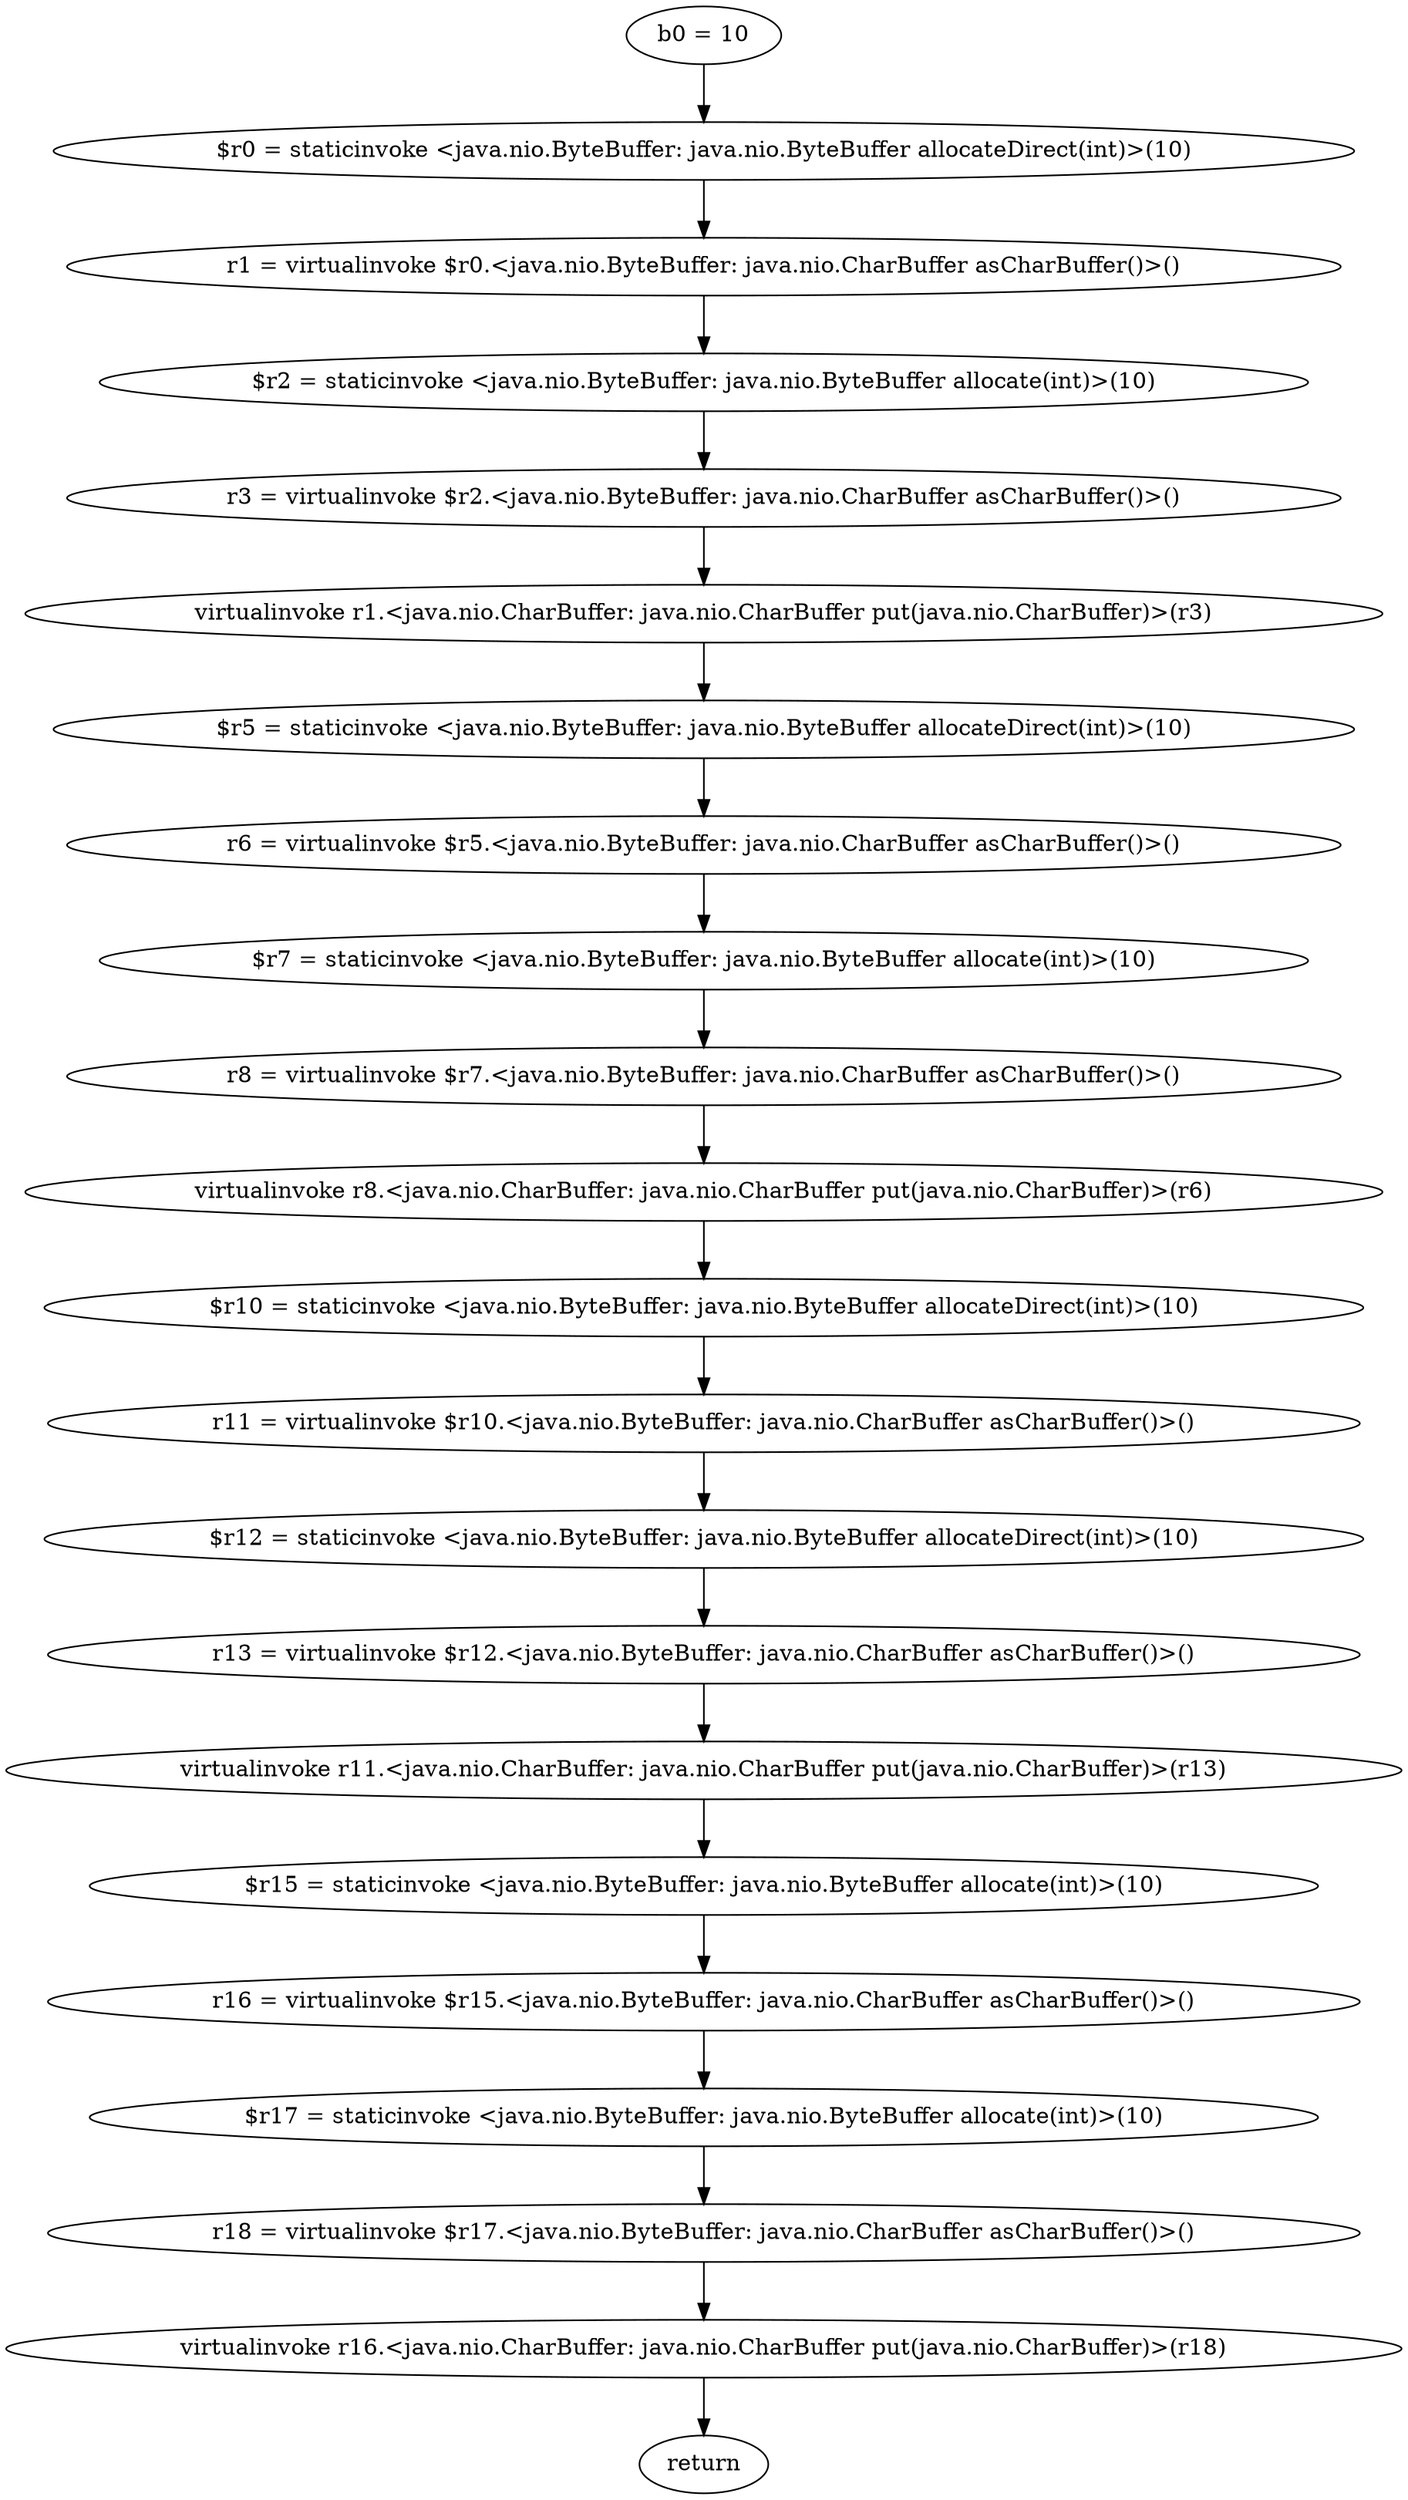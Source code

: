 digraph "unitGraph" {
    "b0 = 10"
    "$r0 = staticinvoke <java.nio.ByteBuffer: java.nio.ByteBuffer allocateDirect(int)>(10)"
    "r1 = virtualinvoke $r0.<java.nio.ByteBuffer: java.nio.CharBuffer asCharBuffer()>()"
    "$r2 = staticinvoke <java.nio.ByteBuffer: java.nio.ByteBuffer allocate(int)>(10)"
    "r3 = virtualinvoke $r2.<java.nio.ByteBuffer: java.nio.CharBuffer asCharBuffer()>()"
    "virtualinvoke r1.<java.nio.CharBuffer: java.nio.CharBuffer put(java.nio.CharBuffer)>(r3)"
    "$r5 = staticinvoke <java.nio.ByteBuffer: java.nio.ByteBuffer allocateDirect(int)>(10)"
    "r6 = virtualinvoke $r5.<java.nio.ByteBuffer: java.nio.CharBuffer asCharBuffer()>()"
    "$r7 = staticinvoke <java.nio.ByteBuffer: java.nio.ByteBuffer allocate(int)>(10)"
    "r8 = virtualinvoke $r7.<java.nio.ByteBuffer: java.nio.CharBuffer asCharBuffer()>()"
    "virtualinvoke r8.<java.nio.CharBuffer: java.nio.CharBuffer put(java.nio.CharBuffer)>(r6)"
    "$r10 = staticinvoke <java.nio.ByteBuffer: java.nio.ByteBuffer allocateDirect(int)>(10)"
    "r11 = virtualinvoke $r10.<java.nio.ByteBuffer: java.nio.CharBuffer asCharBuffer()>()"
    "$r12 = staticinvoke <java.nio.ByteBuffer: java.nio.ByteBuffer allocateDirect(int)>(10)"
    "r13 = virtualinvoke $r12.<java.nio.ByteBuffer: java.nio.CharBuffer asCharBuffer()>()"
    "virtualinvoke r11.<java.nio.CharBuffer: java.nio.CharBuffer put(java.nio.CharBuffer)>(r13)"
    "$r15 = staticinvoke <java.nio.ByteBuffer: java.nio.ByteBuffer allocate(int)>(10)"
    "r16 = virtualinvoke $r15.<java.nio.ByteBuffer: java.nio.CharBuffer asCharBuffer()>()"
    "$r17 = staticinvoke <java.nio.ByteBuffer: java.nio.ByteBuffer allocate(int)>(10)"
    "r18 = virtualinvoke $r17.<java.nio.ByteBuffer: java.nio.CharBuffer asCharBuffer()>()"
    "virtualinvoke r16.<java.nio.CharBuffer: java.nio.CharBuffer put(java.nio.CharBuffer)>(r18)"
    "return"
    "b0 = 10"->"$r0 = staticinvoke <java.nio.ByteBuffer: java.nio.ByteBuffer allocateDirect(int)>(10)";
    "$r0 = staticinvoke <java.nio.ByteBuffer: java.nio.ByteBuffer allocateDirect(int)>(10)"->"r1 = virtualinvoke $r0.<java.nio.ByteBuffer: java.nio.CharBuffer asCharBuffer()>()";
    "r1 = virtualinvoke $r0.<java.nio.ByteBuffer: java.nio.CharBuffer asCharBuffer()>()"->"$r2 = staticinvoke <java.nio.ByteBuffer: java.nio.ByteBuffer allocate(int)>(10)";
    "$r2 = staticinvoke <java.nio.ByteBuffer: java.nio.ByteBuffer allocate(int)>(10)"->"r3 = virtualinvoke $r2.<java.nio.ByteBuffer: java.nio.CharBuffer asCharBuffer()>()";
    "r3 = virtualinvoke $r2.<java.nio.ByteBuffer: java.nio.CharBuffer asCharBuffer()>()"->"virtualinvoke r1.<java.nio.CharBuffer: java.nio.CharBuffer put(java.nio.CharBuffer)>(r3)";
    "virtualinvoke r1.<java.nio.CharBuffer: java.nio.CharBuffer put(java.nio.CharBuffer)>(r3)"->"$r5 = staticinvoke <java.nio.ByteBuffer: java.nio.ByteBuffer allocateDirect(int)>(10)";
    "$r5 = staticinvoke <java.nio.ByteBuffer: java.nio.ByteBuffer allocateDirect(int)>(10)"->"r6 = virtualinvoke $r5.<java.nio.ByteBuffer: java.nio.CharBuffer asCharBuffer()>()";
    "r6 = virtualinvoke $r5.<java.nio.ByteBuffer: java.nio.CharBuffer asCharBuffer()>()"->"$r7 = staticinvoke <java.nio.ByteBuffer: java.nio.ByteBuffer allocate(int)>(10)";
    "$r7 = staticinvoke <java.nio.ByteBuffer: java.nio.ByteBuffer allocate(int)>(10)"->"r8 = virtualinvoke $r7.<java.nio.ByteBuffer: java.nio.CharBuffer asCharBuffer()>()";
    "r8 = virtualinvoke $r7.<java.nio.ByteBuffer: java.nio.CharBuffer asCharBuffer()>()"->"virtualinvoke r8.<java.nio.CharBuffer: java.nio.CharBuffer put(java.nio.CharBuffer)>(r6)";
    "virtualinvoke r8.<java.nio.CharBuffer: java.nio.CharBuffer put(java.nio.CharBuffer)>(r6)"->"$r10 = staticinvoke <java.nio.ByteBuffer: java.nio.ByteBuffer allocateDirect(int)>(10)";
    "$r10 = staticinvoke <java.nio.ByteBuffer: java.nio.ByteBuffer allocateDirect(int)>(10)"->"r11 = virtualinvoke $r10.<java.nio.ByteBuffer: java.nio.CharBuffer asCharBuffer()>()";
    "r11 = virtualinvoke $r10.<java.nio.ByteBuffer: java.nio.CharBuffer asCharBuffer()>()"->"$r12 = staticinvoke <java.nio.ByteBuffer: java.nio.ByteBuffer allocateDirect(int)>(10)";
    "$r12 = staticinvoke <java.nio.ByteBuffer: java.nio.ByteBuffer allocateDirect(int)>(10)"->"r13 = virtualinvoke $r12.<java.nio.ByteBuffer: java.nio.CharBuffer asCharBuffer()>()";
    "r13 = virtualinvoke $r12.<java.nio.ByteBuffer: java.nio.CharBuffer asCharBuffer()>()"->"virtualinvoke r11.<java.nio.CharBuffer: java.nio.CharBuffer put(java.nio.CharBuffer)>(r13)";
    "virtualinvoke r11.<java.nio.CharBuffer: java.nio.CharBuffer put(java.nio.CharBuffer)>(r13)"->"$r15 = staticinvoke <java.nio.ByteBuffer: java.nio.ByteBuffer allocate(int)>(10)";
    "$r15 = staticinvoke <java.nio.ByteBuffer: java.nio.ByteBuffer allocate(int)>(10)"->"r16 = virtualinvoke $r15.<java.nio.ByteBuffer: java.nio.CharBuffer asCharBuffer()>()";
    "r16 = virtualinvoke $r15.<java.nio.ByteBuffer: java.nio.CharBuffer asCharBuffer()>()"->"$r17 = staticinvoke <java.nio.ByteBuffer: java.nio.ByteBuffer allocate(int)>(10)";
    "$r17 = staticinvoke <java.nio.ByteBuffer: java.nio.ByteBuffer allocate(int)>(10)"->"r18 = virtualinvoke $r17.<java.nio.ByteBuffer: java.nio.CharBuffer asCharBuffer()>()";
    "r18 = virtualinvoke $r17.<java.nio.ByteBuffer: java.nio.CharBuffer asCharBuffer()>()"->"virtualinvoke r16.<java.nio.CharBuffer: java.nio.CharBuffer put(java.nio.CharBuffer)>(r18)";
    "virtualinvoke r16.<java.nio.CharBuffer: java.nio.CharBuffer put(java.nio.CharBuffer)>(r18)"->"return";
}
